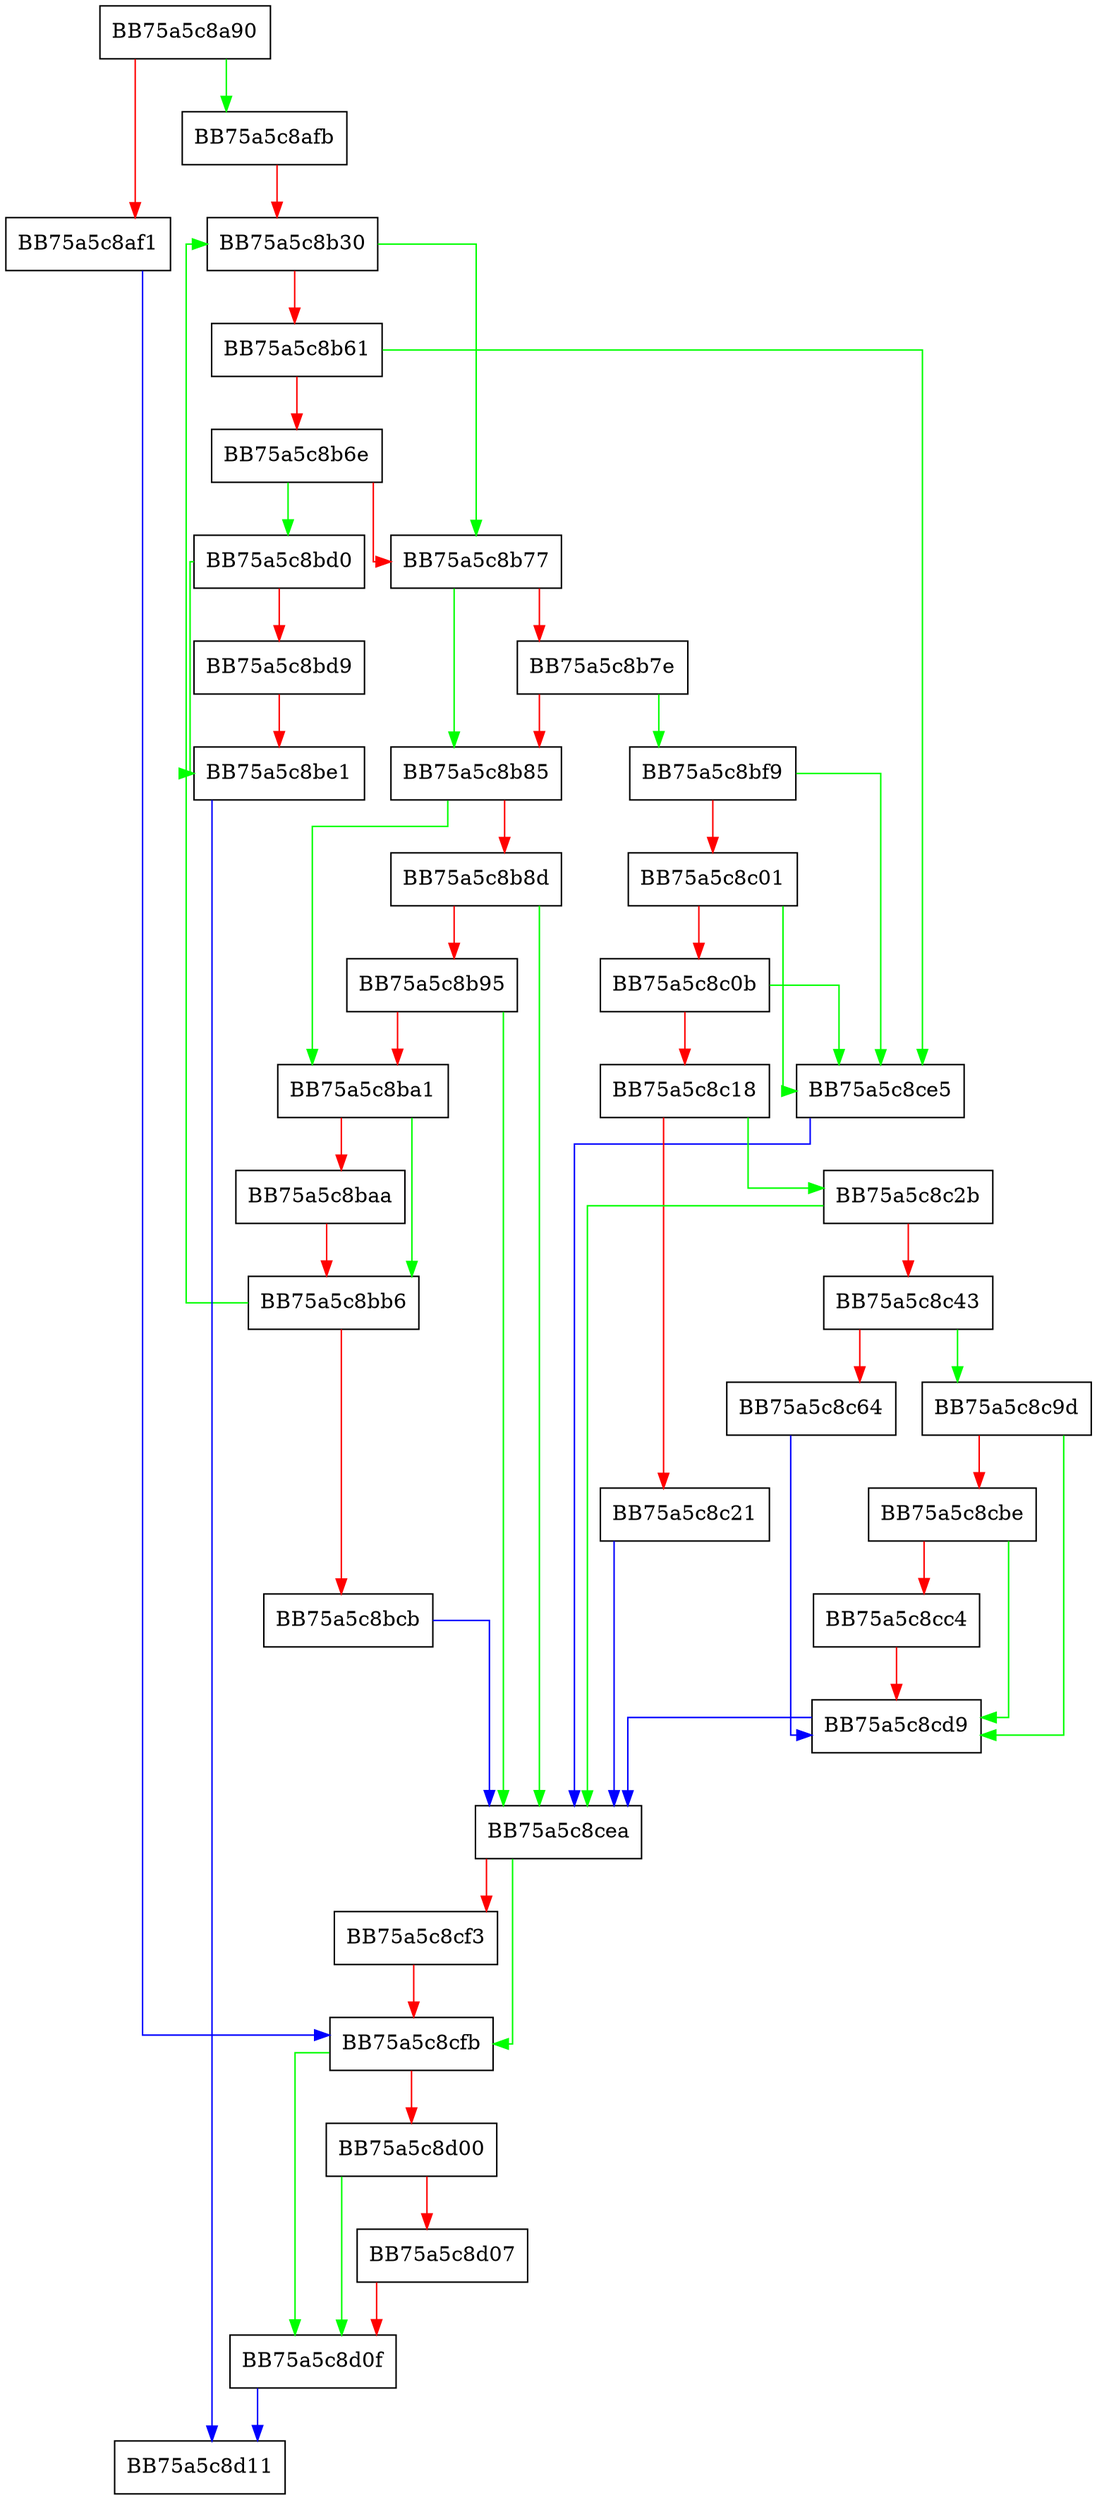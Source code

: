 digraph CreateInstance {
  node [shape="box"];
  graph [splines=ortho];
  BB75a5c8a90 -> BB75a5c8afb [color="green"];
  BB75a5c8a90 -> BB75a5c8af1 [color="red"];
  BB75a5c8af1 -> BB75a5c8cfb [color="blue"];
  BB75a5c8afb -> BB75a5c8b30 [color="red"];
  BB75a5c8b30 -> BB75a5c8b77 [color="green"];
  BB75a5c8b30 -> BB75a5c8b61 [color="red"];
  BB75a5c8b61 -> BB75a5c8ce5 [color="green"];
  BB75a5c8b61 -> BB75a5c8b6e [color="red"];
  BB75a5c8b6e -> BB75a5c8bd0 [color="green"];
  BB75a5c8b6e -> BB75a5c8b77 [color="red"];
  BB75a5c8b77 -> BB75a5c8b85 [color="green"];
  BB75a5c8b77 -> BB75a5c8b7e [color="red"];
  BB75a5c8b7e -> BB75a5c8bf9 [color="green"];
  BB75a5c8b7e -> BB75a5c8b85 [color="red"];
  BB75a5c8b85 -> BB75a5c8ba1 [color="green"];
  BB75a5c8b85 -> BB75a5c8b8d [color="red"];
  BB75a5c8b8d -> BB75a5c8cea [color="green"];
  BB75a5c8b8d -> BB75a5c8b95 [color="red"];
  BB75a5c8b95 -> BB75a5c8cea [color="green"];
  BB75a5c8b95 -> BB75a5c8ba1 [color="red"];
  BB75a5c8ba1 -> BB75a5c8bb6 [color="green"];
  BB75a5c8ba1 -> BB75a5c8baa [color="red"];
  BB75a5c8baa -> BB75a5c8bb6 [color="red"];
  BB75a5c8bb6 -> BB75a5c8b30 [color="green"];
  BB75a5c8bb6 -> BB75a5c8bcb [color="red"];
  BB75a5c8bcb -> BB75a5c8cea [color="blue"];
  BB75a5c8bd0 -> BB75a5c8be1 [color="green"];
  BB75a5c8bd0 -> BB75a5c8bd9 [color="red"];
  BB75a5c8bd9 -> BB75a5c8be1 [color="red"];
  BB75a5c8be1 -> BB75a5c8d11 [color="blue"];
  BB75a5c8bf9 -> BB75a5c8ce5 [color="green"];
  BB75a5c8bf9 -> BB75a5c8c01 [color="red"];
  BB75a5c8c01 -> BB75a5c8ce5 [color="green"];
  BB75a5c8c01 -> BB75a5c8c0b [color="red"];
  BB75a5c8c0b -> BB75a5c8ce5 [color="green"];
  BB75a5c8c0b -> BB75a5c8c18 [color="red"];
  BB75a5c8c18 -> BB75a5c8c2b [color="green"];
  BB75a5c8c18 -> BB75a5c8c21 [color="red"];
  BB75a5c8c21 -> BB75a5c8cea [color="blue"];
  BB75a5c8c2b -> BB75a5c8cea [color="green"];
  BB75a5c8c2b -> BB75a5c8c43 [color="red"];
  BB75a5c8c43 -> BB75a5c8c9d [color="green"];
  BB75a5c8c43 -> BB75a5c8c64 [color="red"];
  BB75a5c8c64 -> BB75a5c8cd9 [color="blue"];
  BB75a5c8c9d -> BB75a5c8cd9 [color="green"];
  BB75a5c8c9d -> BB75a5c8cbe [color="red"];
  BB75a5c8cbe -> BB75a5c8cd9 [color="green"];
  BB75a5c8cbe -> BB75a5c8cc4 [color="red"];
  BB75a5c8cc4 -> BB75a5c8cd9 [color="red"];
  BB75a5c8cd9 -> BB75a5c8cea [color="blue"];
  BB75a5c8ce5 -> BB75a5c8cea [color="blue"];
  BB75a5c8cea -> BB75a5c8cfb [color="green"];
  BB75a5c8cea -> BB75a5c8cf3 [color="red"];
  BB75a5c8cf3 -> BB75a5c8cfb [color="red"];
  BB75a5c8cfb -> BB75a5c8d0f [color="green"];
  BB75a5c8cfb -> BB75a5c8d00 [color="red"];
  BB75a5c8d00 -> BB75a5c8d0f [color="green"];
  BB75a5c8d00 -> BB75a5c8d07 [color="red"];
  BB75a5c8d07 -> BB75a5c8d0f [color="red"];
  BB75a5c8d0f -> BB75a5c8d11 [color="blue"];
}